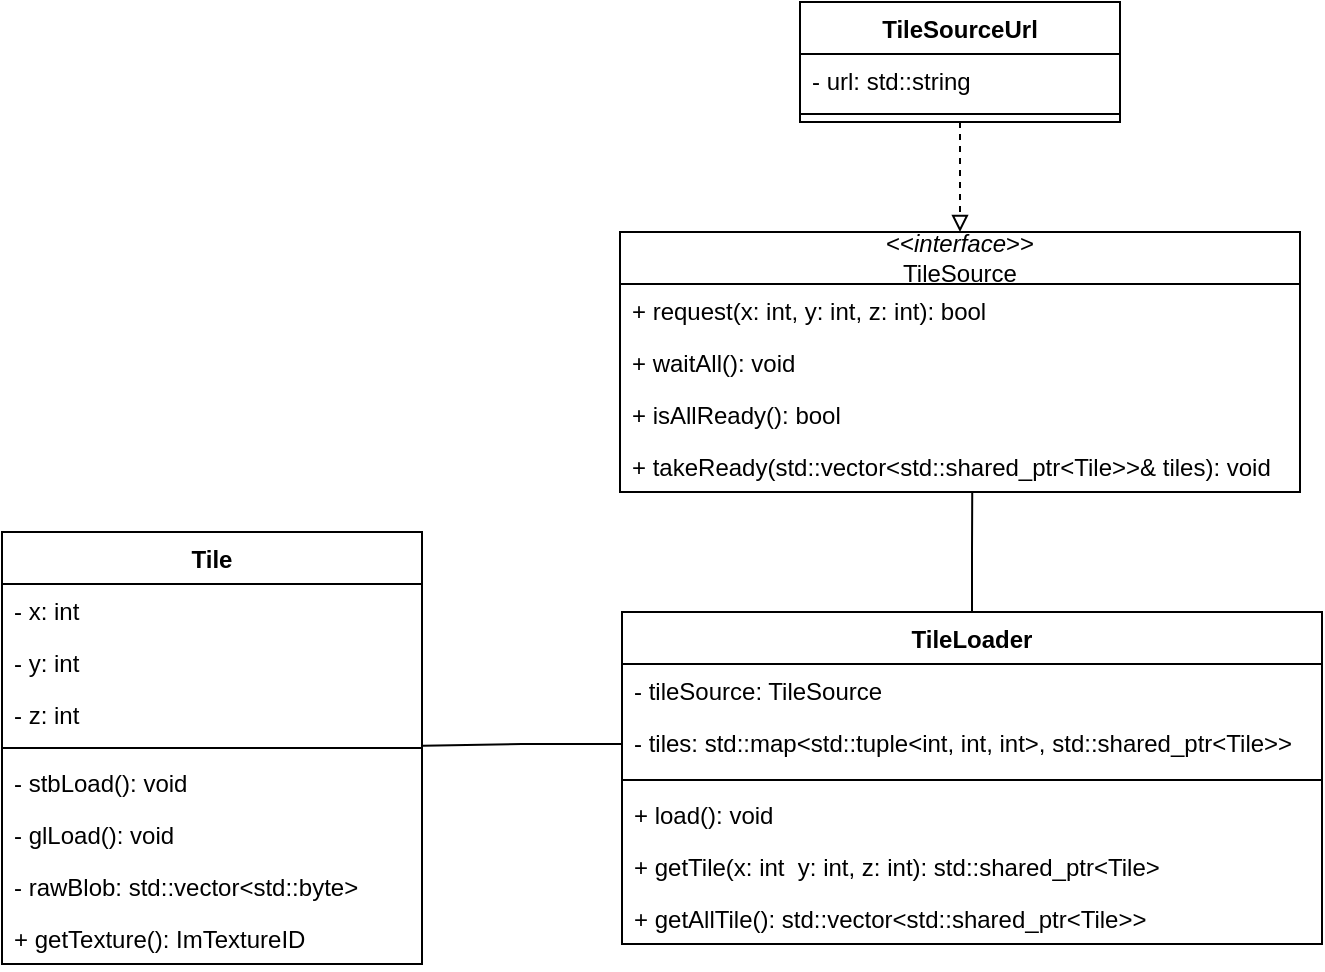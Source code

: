 <mxfile version="18.0.6" type="device"><diagram id="hRt4MmwLtm2u1AIN2LTq" name="第 1 页"><mxGraphModel dx="1062" dy="920" grid="1" gridSize="10" guides="1" tooltips="1" connect="1" arrows="1" fold="1" page="1" pageScale="1" pageWidth="827" pageHeight="1169" math="0" shadow="0"><root><mxCell id="0"/><mxCell id="1" parent="0"/><mxCell id="ZTY2bQq6ubPfo-iQBV38-2" value="Tile" style="swimlane;fontStyle=1;align=center;verticalAlign=top;childLayout=stackLayout;horizontal=1;startSize=26;horizontalStack=0;resizeParent=1;resizeParentMax=0;resizeLast=0;collapsible=1;marginBottom=0;whiteSpace=wrap;html=1;" parent="1" vertex="1"><mxGeometry x="110" y="545" width="210" height="216" as="geometry"/></mxCell><mxCell id="ZTY2bQq6ubPfo-iQBV38-3" value="- x: int" style="text;strokeColor=none;fillColor=none;align=left;verticalAlign=top;spacingLeft=4;spacingRight=4;overflow=hidden;rotatable=0;points=[[0,0.5],[1,0.5]];portConstraint=eastwest;whiteSpace=wrap;html=1;" parent="ZTY2bQq6ubPfo-iQBV38-2" vertex="1"><mxGeometry y="26" width="210" height="26" as="geometry"/></mxCell><mxCell id="ZTY2bQq6ubPfo-iQBV38-12" value="- y: int" style="text;strokeColor=none;fillColor=none;align=left;verticalAlign=top;spacingLeft=4;spacingRight=4;overflow=hidden;rotatable=0;points=[[0,0.5],[1,0.5]];portConstraint=eastwest;whiteSpace=wrap;html=1;" parent="ZTY2bQq6ubPfo-iQBV38-2" vertex="1"><mxGeometry y="52" width="210" height="26" as="geometry"/></mxCell><mxCell id="ZTY2bQq6ubPfo-iQBV38-13" value="- z: int" style="text;strokeColor=none;fillColor=none;align=left;verticalAlign=top;spacingLeft=4;spacingRight=4;overflow=hidden;rotatable=0;points=[[0,0.5],[1,0.5]];portConstraint=eastwest;whiteSpace=wrap;html=1;" parent="ZTY2bQq6ubPfo-iQBV38-2" vertex="1"><mxGeometry y="78" width="210" height="26" as="geometry"/></mxCell><mxCell id="ZTY2bQq6ubPfo-iQBV38-4" value="" style="line;strokeWidth=1;fillColor=none;align=left;verticalAlign=middle;spacingTop=-1;spacingLeft=3;spacingRight=3;rotatable=0;labelPosition=right;points=[];portConstraint=eastwest;strokeColor=inherit;" parent="ZTY2bQq6ubPfo-iQBV38-2" vertex="1"><mxGeometry y="104" width="210" height="8" as="geometry"/></mxCell><mxCell id="ZTY2bQq6ubPfo-iQBV38-15" value="- stbLoad(): void" style="text;strokeColor=none;fillColor=none;align=left;verticalAlign=top;spacingLeft=4;spacingRight=4;overflow=hidden;rotatable=0;points=[[0,0.5],[1,0.5]];portConstraint=eastwest;whiteSpace=wrap;html=1;" parent="ZTY2bQq6ubPfo-iQBV38-2" vertex="1"><mxGeometry y="112" width="210" height="26" as="geometry"/></mxCell><mxCell id="ZTY2bQq6ubPfo-iQBV38-5" value="- glLoad(): void" style="text;strokeColor=none;fillColor=none;align=left;verticalAlign=top;spacingLeft=4;spacingRight=4;overflow=hidden;rotatable=0;points=[[0,0.5],[1,0.5]];portConstraint=eastwest;whiteSpace=wrap;html=1;" parent="ZTY2bQq6ubPfo-iQBV38-2" vertex="1"><mxGeometry y="138" width="210" height="26" as="geometry"/></mxCell><mxCell id="ZTY2bQq6ubPfo-iQBV38-14" value="- rawBlob: std::vector&amp;lt;std::byte&amp;gt;" style="text;strokeColor=none;fillColor=none;align=left;verticalAlign=top;spacingLeft=4;spacingRight=4;overflow=hidden;rotatable=0;points=[[0,0.5],[1,0.5]];portConstraint=eastwest;whiteSpace=wrap;html=1;" parent="ZTY2bQq6ubPfo-iQBV38-2" vertex="1"><mxGeometry y="164" width="210" height="26" as="geometry"/></mxCell><mxCell id="ZTY2bQq6ubPfo-iQBV38-39" value="+ getTexture():&amp;nbsp;ImTextureID" style="text;strokeColor=none;fillColor=none;align=left;verticalAlign=top;spacingLeft=4;spacingRight=4;overflow=hidden;rotatable=0;points=[[0,0.5],[1,0.5]];portConstraint=eastwest;whiteSpace=wrap;html=1;" parent="ZTY2bQq6ubPfo-iQBV38-2" vertex="1"><mxGeometry y="190" width="210" height="26" as="geometry"/></mxCell><mxCell id="3j-91kxBN_Smy_DwGKvJ-11" value="" style="edgeStyle=orthogonalEdgeStyle;rounded=0;orthogonalLoop=1;jettySize=auto;html=1;endArrow=none;endFill=0;entryX=0.518;entryY=1;entryDx=0;entryDy=0;entryPerimeter=0;" parent="1" source="ZTY2bQq6ubPfo-iQBV38-16" target="sSNDiu9uOGbTIsNaqGNe-2" edge="1"><mxGeometry relative="1" as="geometry"/></mxCell><mxCell id="ZTY2bQq6ubPfo-iQBV38-16" value="TileLoader" style="swimlane;fontStyle=1;align=center;verticalAlign=top;childLayout=stackLayout;horizontal=1;startSize=26;horizontalStack=0;resizeParent=1;resizeParentMax=0;resizeLast=0;collapsible=1;marginBottom=0;whiteSpace=wrap;html=1;" parent="1" vertex="1"><mxGeometry x="420" y="585" width="350" height="166" as="geometry"/></mxCell><mxCell id="ZTY2bQq6ubPfo-iQBV38-17" value="- tileSource: TileSource" style="text;strokeColor=none;fillColor=none;align=left;verticalAlign=top;spacingLeft=4;spacingRight=4;overflow=hidden;rotatable=0;points=[[0,0.5],[1,0.5]];portConstraint=eastwest;whiteSpace=wrap;html=1;" parent="ZTY2bQq6ubPfo-iQBV38-16" vertex="1"><mxGeometry y="26" width="350" height="26" as="geometry"/></mxCell><mxCell id="ZTY2bQq6ubPfo-iQBV38-38" value="- tiles: std::map&amp;lt;std::tuple&amp;lt;int, int, int&amp;gt;, std::shared_ptr&amp;lt;Tile&amp;gt;&amp;gt;" style="text;strokeColor=none;fillColor=none;align=left;verticalAlign=top;spacingLeft=4;spacingRight=4;overflow=hidden;rotatable=0;points=[[0,0.5],[1,0.5]];portConstraint=eastwest;whiteSpace=wrap;html=1;" parent="ZTY2bQq6ubPfo-iQBV38-16" vertex="1"><mxGeometry y="52" width="350" height="28" as="geometry"/></mxCell><mxCell id="ZTY2bQq6ubPfo-iQBV38-18" value="" style="line;strokeWidth=1;fillColor=none;align=left;verticalAlign=middle;spacingTop=-1;spacingLeft=3;spacingRight=3;rotatable=0;labelPosition=right;points=[];portConstraint=eastwest;strokeColor=inherit;" parent="ZTY2bQq6ubPfo-iQBV38-16" vertex="1"><mxGeometry y="80" width="350" height="8" as="geometry"/></mxCell><mxCell id="ZTY2bQq6ubPfo-iQBV38-19" value="+ load(): void" style="text;strokeColor=none;fillColor=none;align=left;verticalAlign=top;spacingLeft=4;spacingRight=4;overflow=hidden;rotatable=0;points=[[0,0.5],[1,0.5]];portConstraint=eastwest;whiteSpace=wrap;html=1;" parent="ZTY2bQq6ubPfo-iQBV38-16" vertex="1"><mxGeometry y="88" width="350" height="26" as="geometry"/></mxCell><mxCell id="ZTY2bQq6ubPfo-iQBV38-37" value="+ getTile(x: int&amp;nbsp; y: int, z: int): std::shared_ptr&amp;lt;Tile&amp;gt;" style="text;strokeColor=none;fillColor=none;align=left;verticalAlign=top;spacingLeft=4;spacingRight=4;overflow=hidden;rotatable=0;points=[[0,0.5],[1,0.5]];portConstraint=eastwest;whiteSpace=wrap;html=1;" parent="ZTY2bQq6ubPfo-iQBV38-16" vertex="1"><mxGeometry y="114" width="350" height="26" as="geometry"/></mxCell><mxCell id="3j-91kxBN_Smy_DwGKvJ-13" value="+ getAllTile(): std::vector&amp;lt;std::shared_ptr&amp;lt;Tile&amp;gt;&amp;gt;" style="text;strokeColor=none;fillColor=none;align=left;verticalAlign=top;spacingLeft=4;spacingRight=4;overflow=hidden;rotatable=0;points=[[0,0.5],[1,0.5]];portConstraint=eastwest;whiteSpace=wrap;html=1;" parent="ZTY2bQq6ubPfo-iQBV38-16" vertex="1"><mxGeometry y="140" width="350" height="26" as="geometry"/></mxCell><mxCell id="ZTY2bQq6ubPfo-iQBV38-32" value="&amp;lt;&amp;lt;&lt;i&gt;interface&lt;/i&gt;&amp;gt;&amp;gt;&lt;br&gt;TileSource" style="swimlane;fontStyle=0;childLayout=stackLayout;horizontal=1;startSize=26;fillColor=none;horizontalStack=0;resizeParent=1;resizeParentMax=0;resizeLast=0;collapsible=1;marginBottom=0;whiteSpace=wrap;html=1;" parent="1" vertex="1"><mxGeometry x="419" y="395" width="340" height="130" as="geometry"/></mxCell><mxCell id="ZTY2bQq6ubPfo-iQBV38-33" value="+ request(x: int, y: int, z: int): bool" style="text;strokeColor=none;fillColor=none;align=left;verticalAlign=top;spacingLeft=4;spacingRight=4;overflow=hidden;rotatable=0;points=[[0,0.5],[1,0.5]];portConstraint=eastwest;whiteSpace=wrap;html=1;" parent="ZTY2bQq6ubPfo-iQBV38-32" vertex="1"><mxGeometry y="26" width="340" height="26" as="geometry"/></mxCell><mxCell id="ZTY2bQq6ubPfo-iQBV38-34" value="+ waitAll(): void" style="text;strokeColor=none;fillColor=none;align=left;verticalAlign=top;spacingLeft=4;spacingRight=4;overflow=hidden;rotatable=0;points=[[0,0.5],[1,0.5]];portConstraint=eastwest;whiteSpace=wrap;html=1;" parent="ZTY2bQq6ubPfo-iQBV38-32" vertex="1"><mxGeometry y="52" width="340" height="26" as="geometry"/></mxCell><mxCell id="sSNDiu9uOGbTIsNaqGNe-1" value="+ isAllReady(): bool" style="text;strokeColor=none;fillColor=none;align=left;verticalAlign=top;spacingLeft=4;spacingRight=4;overflow=hidden;rotatable=0;points=[[0,0.5],[1,0.5]];portConstraint=eastwest;whiteSpace=wrap;html=1;" parent="ZTY2bQq6ubPfo-iQBV38-32" vertex="1"><mxGeometry y="78" width="340" height="26" as="geometry"/></mxCell><mxCell id="sSNDiu9uOGbTIsNaqGNe-2" value="+ takeReady(std::vector&amp;lt;std::shared_ptr&amp;lt;Tile&amp;gt;&amp;gt;&amp;amp; tiles): void" style="text;strokeColor=none;fillColor=none;align=left;verticalAlign=top;spacingLeft=4;spacingRight=4;overflow=hidden;rotatable=0;points=[[0,0.5],[1,0.5]];portConstraint=eastwest;whiteSpace=wrap;html=1;" parent="ZTY2bQq6ubPfo-iQBV38-32" vertex="1"><mxGeometry y="104" width="340" height="26" as="geometry"/></mxCell><mxCell id="3j-91kxBN_Smy_DwGKvJ-5" style="edgeStyle=orthogonalEdgeStyle;rounded=0;orthogonalLoop=1;jettySize=auto;html=1;entryX=0.5;entryY=0;entryDx=0;entryDy=0;endArrow=block;endFill=0;dashed=1;" parent="1" source="3j-91kxBN_Smy_DwGKvJ-1" target="ZTY2bQq6ubPfo-iQBV38-32" edge="1"><mxGeometry relative="1" as="geometry"/></mxCell><mxCell id="3j-91kxBN_Smy_DwGKvJ-1" value="TileSourceUrl" style="swimlane;fontStyle=1;align=center;verticalAlign=top;childLayout=stackLayout;horizontal=1;startSize=26;horizontalStack=0;resizeParent=1;resizeParentMax=0;resizeLast=0;collapsible=1;marginBottom=0;" parent="1" vertex="1"><mxGeometry x="509" y="280" width="160" height="60" as="geometry"/></mxCell><mxCell id="3j-91kxBN_Smy_DwGKvJ-2" value="- url: std::string" style="text;strokeColor=none;fillColor=none;align=left;verticalAlign=top;spacingLeft=4;spacingRight=4;overflow=hidden;rotatable=0;points=[[0,0.5],[1,0.5]];portConstraint=eastwest;" parent="3j-91kxBN_Smy_DwGKvJ-1" vertex="1"><mxGeometry y="26" width="160" height="26" as="geometry"/></mxCell><mxCell id="3j-91kxBN_Smy_DwGKvJ-3" value="" style="line;strokeWidth=1;fillColor=none;align=left;verticalAlign=middle;spacingTop=-1;spacingLeft=3;spacingRight=3;rotatable=0;labelPosition=right;points=[];portConstraint=eastwest;" parent="3j-91kxBN_Smy_DwGKvJ-1" vertex="1"><mxGeometry y="52" width="160" height="8" as="geometry"/></mxCell><mxCell id="3j-91kxBN_Smy_DwGKvJ-12" value="" style="edgeStyle=orthogonalEdgeStyle;rounded=0;orthogonalLoop=1;jettySize=auto;html=1;endArrow=none;endFill=0;entryX=1.002;entryY=0.357;entryDx=0;entryDy=0;entryPerimeter=0;" parent="1" source="ZTY2bQq6ubPfo-iQBV38-38" target="ZTY2bQq6ubPfo-iQBV38-4" edge="1"><mxGeometry relative="1" as="geometry"><mxPoint x="340" y="610" as="targetPoint"/></mxGeometry></mxCell></root></mxGraphModel></diagram></mxfile>